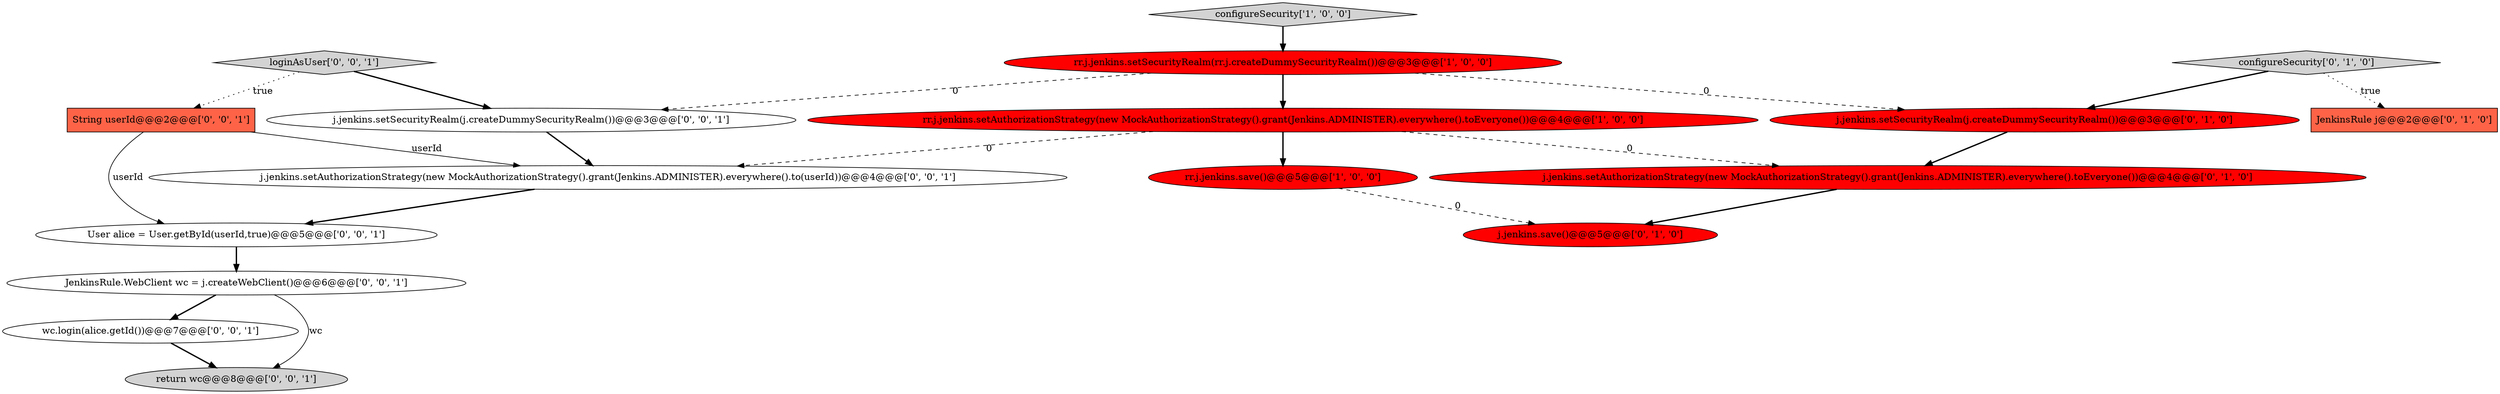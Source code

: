 digraph {
2 [style = filled, label = "configureSecurity['1', '0', '0']", fillcolor = lightgray, shape = diamond image = "AAA0AAABBB1BBB"];
4 [style = filled, label = "j.jenkins.setAuthorizationStrategy(new MockAuthorizationStrategy().grant(Jenkins.ADMINISTER).everywhere().toEveryone())@@@4@@@['0', '1', '0']", fillcolor = red, shape = ellipse image = "AAA1AAABBB2BBB"];
14 [style = filled, label = "loginAsUser['0', '0', '1']", fillcolor = lightgray, shape = diamond image = "AAA0AAABBB3BBB"];
3 [style = filled, label = "rr.j.jenkins.save()@@@5@@@['1', '0', '0']", fillcolor = red, shape = ellipse image = "AAA1AAABBB1BBB"];
9 [style = filled, label = "return wc@@@8@@@['0', '0', '1']", fillcolor = lightgray, shape = ellipse image = "AAA0AAABBB3BBB"];
11 [style = filled, label = "User alice = User.getById(userId,true)@@@5@@@['0', '0', '1']", fillcolor = white, shape = ellipse image = "AAA0AAABBB3BBB"];
6 [style = filled, label = "configureSecurity['0', '1', '0']", fillcolor = lightgray, shape = diamond image = "AAA0AAABBB2BBB"];
15 [style = filled, label = "j.jenkins.setSecurityRealm(j.createDummySecurityRealm())@@@3@@@['0', '0', '1']", fillcolor = white, shape = ellipse image = "AAA0AAABBB3BBB"];
13 [style = filled, label = "j.jenkins.setAuthorizationStrategy(new MockAuthorizationStrategy().grant(Jenkins.ADMINISTER).everywhere().to(userId))@@@4@@@['0', '0', '1']", fillcolor = white, shape = ellipse image = "AAA0AAABBB3BBB"];
5 [style = filled, label = "JenkinsRule j@@@2@@@['0', '1', '0']", fillcolor = tomato, shape = box image = "AAA1AAABBB2BBB"];
0 [style = filled, label = "rr.j.jenkins.setSecurityRealm(rr.j.createDummySecurityRealm())@@@3@@@['1', '0', '0']", fillcolor = red, shape = ellipse image = "AAA1AAABBB1BBB"];
16 [style = filled, label = "wc.login(alice.getId())@@@7@@@['0', '0', '1']", fillcolor = white, shape = ellipse image = "AAA0AAABBB3BBB"];
12 [style = filled, label = "JenkinsRule.WebClient wc = j.createWebClient()@@@6@@@['0', '0', '1']", fillcolor = white, shape = ellipse image = "AAA0AAABBB3BBB"];
7 [style = filled, label = "j.jenkins.setSecurityRealm(j.createDummySecurityRealm())@@@3@@@['0', '1', '0']", fillcolor = red, shape = ellipse image = "AAA1AAABBB2BBB"];
10 [style = filled, label = "String userId@@@2@@@['0', '0', '1']", fillcolor = tomato, shape = box image = "AAA0AAABBB3BBB"];
1 [style = filled, label = "rr.j.jenkins.setAuthorizationStrategy(new MockAuthorizationStrategy().grant(Jenkins.ADMINISTER).everywhere().toEveryone())@@@4@@@['1', '0', '0']", fillcolor = red, shape = ellipse image = "AAA1AAABBB1BBB"];
8 [style = filled, label = "j.jenkins.save()@@@5@@@['0', '1', '0']", fillcolor = red, shape = ellipse image = "AAA1AAABBB2BBB"];
10->11 [style = solid, label="userId"];
12->9 [style = solid, label="wc"];
15->13 [style = bold, label=""];
1->3 [style = bold, label=""];
1->4 [style = dashed, label="0"];
0->15 [style = dashed, label="0"];
11->12 [style = bold, label=""];
12->16 [style = bold, label=""];
7->4 [style = bold, label=""];
13->11 [style = bold, label=""];
14->10 [style = dotted, label="true"];
1->13 [style = dashed, label="0"];
2->0 [style = bold, label=""];
0->1 [style = bold, label=""];
10->13 [style = solid, label="userId"];
3->8 [style = dashed, label="0"];
4->8 [style = bold, label=""];
14->15 [style = bold, label=""];
6->7 [style = bold, label=""];
0->7 [style = dashed, label="0"];
16->9 [style = bold, label=""];
6->5 [style = dotted, label="true"];
}
